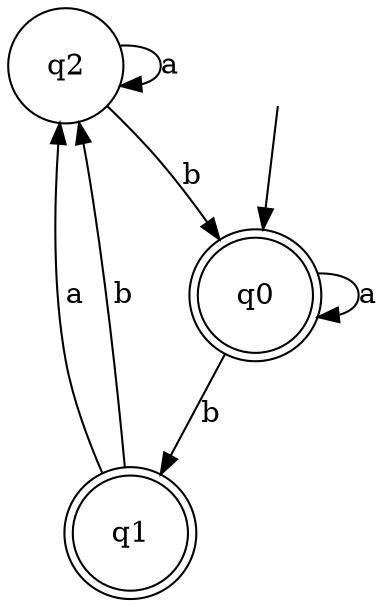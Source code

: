 digraph Automaton {

q2 [shape = circle, label=<<TABLE BORDER="0" CELLBORDER="0" CELLSPACING="0"><TR><TD>q2</TD></TR></TABLE>>];

q1 [shape = doublecircle, label=<<TABLE BORDER="0" CELLBORDER="0" CELLSPACING="0"><TR><TD>q1</TD></TR></TABLE>>];

_nil [style = invis, label=<<TABLE BORDER="0" CELLBORDER="" CELLSPACING="0"><TR><TD>_nil</TD></TR></TABLE>>];

q0 [shape = doublecircle, label=<<TABLE BORDER="0" CELLBORDER="0" CELLSPACING="0"><TR><TD>q0</TD></TR></TABLE>>];

q0->q0 [label="a"];

_nil -> q0 [];

q2->q0 [label="b"];

q1->q2 [label="a"];

q1->q2 [label="b"];

q2->q2 [label="a"];

q0->q1 [label="b"];

}

